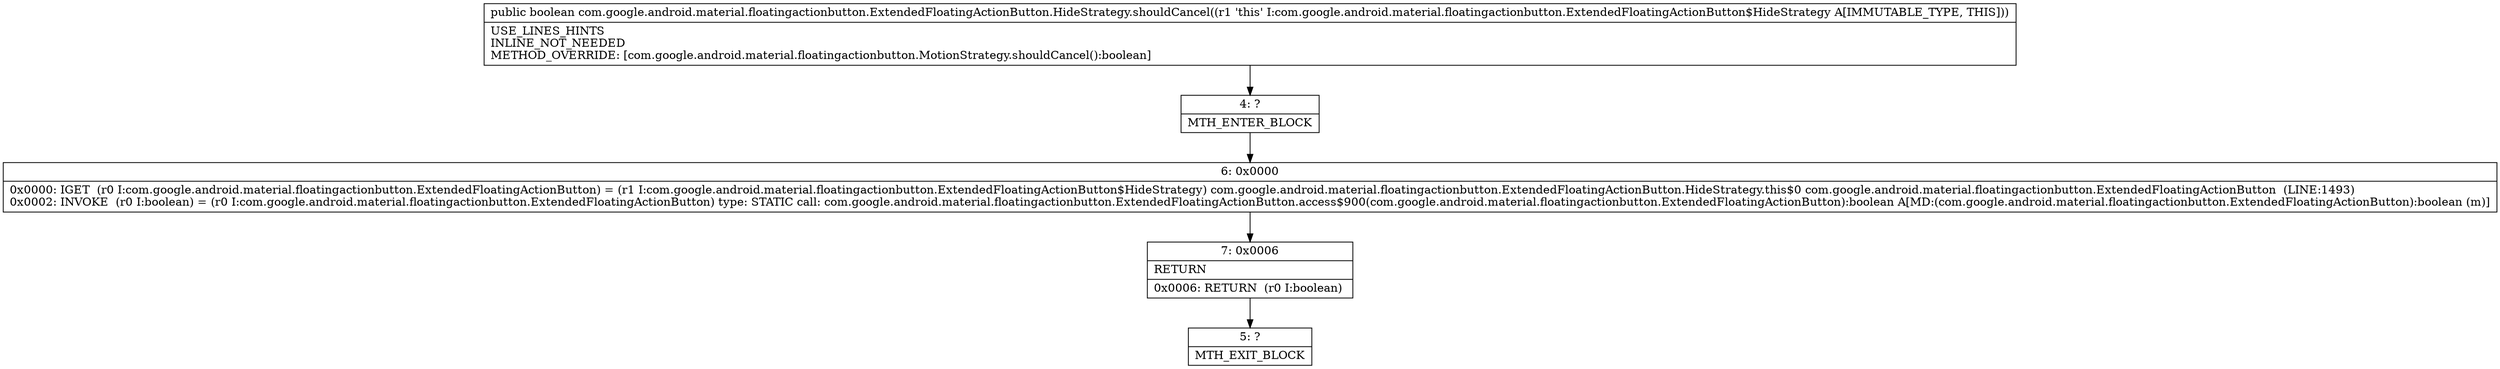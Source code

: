 digraph "CFG forcom.google.android.material.floatingactionbutton.ExtendedFloatingActionButton.HideStrategy.shouldCancel()Z" {
Node_4 [shape=record,label="{4\:\ ?|MTH_ENTER_BLOCK\l}"];
Node_6 [shape=record,label="{6\:\ 0x0000|0x0000: IGET  (r0 I:com.google.android.material.floatingactionbutton.ExtendedFloatingActionButton) = (r1 I:com.google.android.material.floatingactionbutton.ExtendedFloatingActionButton$HideStrategy) com.google.android.material.floatingactionbutton.ExtendedFloatingActionButton.HideStrategy.this$0 com.google.android.material.floatingactionbutton.ExtendedFloatingActionButton  (LINE:1493)\l0x0002: INVOKE  (r0 I:boolean) = (r0 I:com.google.android.material.floatingactionbutton.ExtendedFloatingActionButton) type: STATIC call: com.google.android.material.floatingactionbutton.ExtendedFloatingActionButton.access$900(com.google.android.material.floatingactionbutton.ExtendedFloatingActionButton):boolean A[MD:(com.google.android.material.floatingactionbutton.ExtendedFloatingActionButton):boolean (m)]\l}"];
Node_7 [shape=record,label="{7\:\ 0x0006|RETURN\l|0x0006: RETURN  (r0 I:boolean) \l}"];
Node_5 [shape=record,label="{5\:\ ?|MTH_EXIT_BLOCK\l}"];
MethodNode[shape=record,label="{public boolean com.google.android.material.floatingactionbutton.ExtendedFloatingActionButton.HideStrategy.shouldCancel((r1 'this' I:com.google.android.material.floatingactionbutton.ExtendedFloatingActionButton$HideStrategy A[IMMUTABLE_TYPE, THIS]))  | USE_LINES_HINTS\lINLINE_NOT_NEEDED\lMETHOD_OVERRIDE: [com.google.android.material.floatingactionbutton.MotionStrategy.shouldCancel():boolean]\l}"];
MethodNode -> Node_4;Node_4 -> Node_6;
Node_6 -> Node_7;
Node_7 -> Node_5;
}

